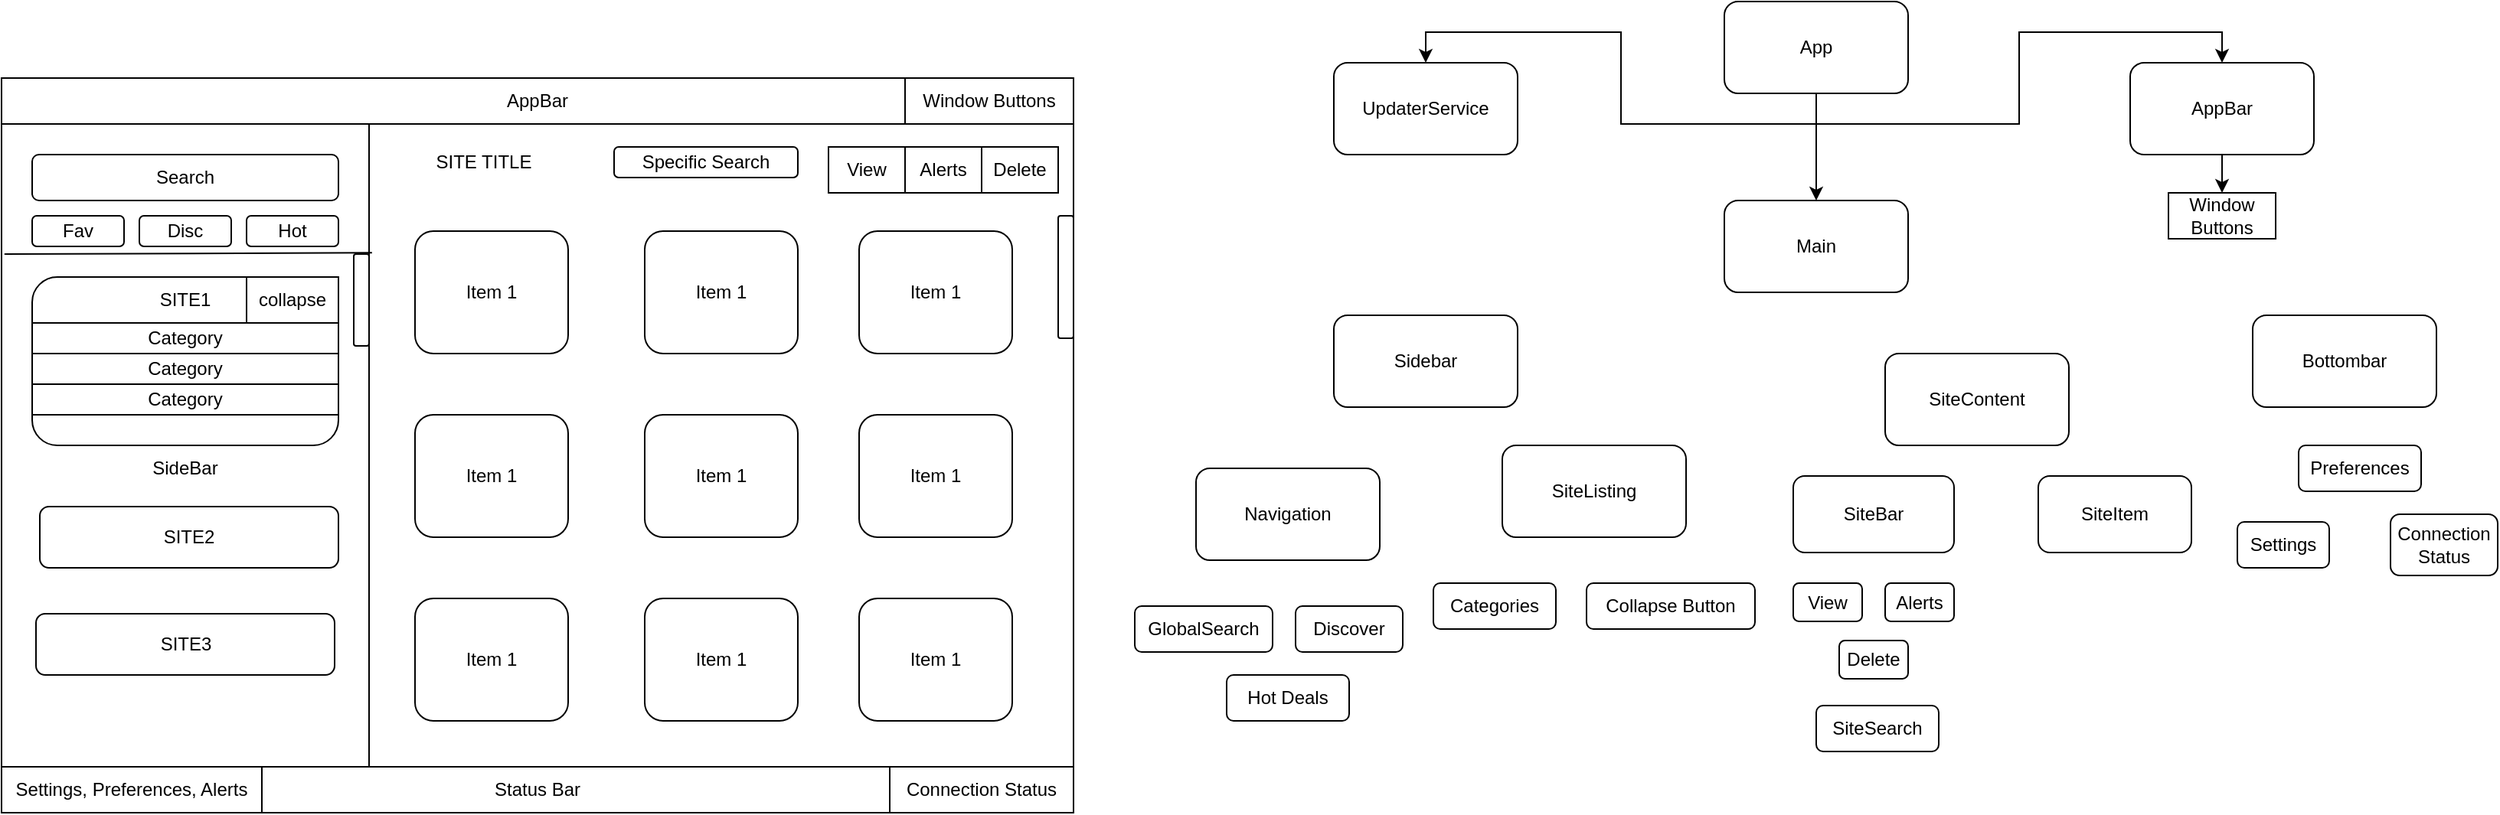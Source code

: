 <mxfile version="22.1.16" type="device">
  <diagram name="Page-1" id="v18tvHnyQJ_qmd5D9kjE">
    <mxGraphModel dx="2643" dy="993" grid="1" gridSize="10" guides="1" tooltips="1" connect="1" arrows="1" fold="1" page="1" pageScale="1" pageWidth="850" pageHeight="1100" math="0" shadow="0">
      <root>
        <mxCell id="0" />
        <mxCell id="1" parent="0" />
        <mxCell id="6Uo9UJvKmL5SEImMkwvo-5" style="edgeStyle=orthogonalEdgeStyle;rounded=0;orthogonalLoop=1;jettySize=auto;html=1;exitX=0.5;exitY=1;exitDx=0;exitDy=0;entryX=0.5;entryY=0;entryDx=0;entryDy=0;" edge="1" parent="1" source="6Uo9UJvKmL5SEImMkwvo-1" target="6Uo9UJvKmL5SEImMkwvo-2">
          <mxGeometry relative="1" as="geometry" />
        </mxCell>
        <mxCell id="6Uo9UJvKmL5SEImMkwvo-6" style="edgeStyle=orthogonalEdgeStyle;rounded=0;orthogonalLoop=1;jettySize=auto;html=1;exitX=0.5;exitY=1;exitDx=0;exitDy=0;entryX=0.5;entryY=0;entryDx=0;entryDy=0;" edge="1" parent="1" source="6Uo9UJvKmL5SEImMkwvo-1" target="6Uo9UJvKmL5SEImMkwvo-3">
          <mxGeometry relative="1" as="geometry" />
        </mxCell>
        <mxCell id="6Uo9UJvKmL5SEImMkwvo-8" style="edgeStyle=orthogonalEdgeStyle;rounded=0;orthogonalLoop=1;jettySize=auto;html=1;exitX=0.5;exitY=1;exitDx=0;exitDy=0;entryX=0.5;entryY=0;entryDx=0;entryDy=0;" edge="1" parent="1" source="6Uo9UJvKmL5SEImMkwvo-1" target="6Uo9UJvKmL5SEImMkwvo-7">
          <mxGeometry relative="1" as="geometry" />
        </mxCell>
        <mxCell id="6Uo9UJvKmL5SEImMkwvo-1" value="App" style="rounded=1;whiteSpace=wrap;html=1;" vertex="1" parent="1">
          <mxGeometry x="365" y="90" width="120" height="60" as="geometry" />
        </mxCell>
        <mxCell id="6Uo9UJvKmL5SEImMkwvo-57" style="edgeStyle=orthogonalEdgeStyle;rounded=0;orthogonalLoop=1;jettySize=auto;html=1;exitX=0.5;exitY=1;exitDx=0;exitDy=0;entryX=0.5;entryY=0;entryDx=0;entryDy=0;" edge="1" parent="1" source="6Uo9UJvKmL5SEImMkwvo-2" target="6Uo9UJvKmL5SEImMkwvo-56">
          <mxGeometry relative="1" as="geometry" />
        </mxCell>
        <mxCell id="6Uo9UJvKmL5SEImMkwvo-2" value="AppBar" style="rounded=1;whiteSpace=wrap;html=1;" vertex="1" parent="1">
          <mxGeometry x="630" y="130" width="120" height="60" as="geometry" />
        </mxCell>
        <mxCell id="6Uo9UJvKmL5SEImMkwvo-3" value="&lt;div&gt;Main&lt;/div&gt;" style="rounded=1;whiteSpace=wrap;html=1;" vertex="1" parent="1">
          <mxGeometry x="365" y="220" width="120" height="60" as="geometry" />
        </mxCell>
        <mxCell id="6Uo9UJvKmL5SEImMkwvo-7" value="UpdaterService" style="rounded=1;whiteSpace=wrap;html=1;" vertex="1" parent="1">
          <mxGeometry x="110" y="130" width="120" height="60" as="geometry" />
        </mxCell>
        <mxCell id="6Uo9UJvKmL5SEImMkwvo-12" value="" style="rounded=0;whiteSpace=wrap;html=1;" vertex="1" parent="1">
          <mxGeometry x="-760" y="140" width="700" height="480" as="geometry" />
        </mxCell>
        <mxCell id="6Uo9UJvKmL5SEImMkwvo-15" value="&lt;div&gt;AppBar&lt;/div&gt;" style="rounded=0;whiteSpace=wrap;html=1;" vertex="1" parent="1">
          <mxGeometry x="-760" y="140" width="700" height="30" as="geometry" />
        </mxCell>
        <mxCell id="6Uo9UJvKmL5SEImMkwvo-16" value="Window Buttons" style="rounded=0;whiteSpace=wrap;html=1;" vertex="1" parent="1">
          <mxGeometry x="-170" y="140" width="110" height="30" as="geometry" />
        </mxCell>
        <mxCell id="6Uo9UJvKmL5SEImMkwvo-18" value="SideBar" style="rounded=0;whiteSpace=wrap;html=1;" vertex="1" parent="1">
          <mxGeometry x="-760" y="170" width="240" height="450" as="geometry" />
        </mxCell>
        <mxCell id="6Uo9UJvKmL5SEImMkwvo-19" value="Search" style="rounded=1;whiteSpace=wrap;html=1;" vertex="1" parent="1">
          <mxGeometry x="-740" y="190" width="200" height="30" as="geometry" />
        </mxCell>
        <mxCell id="6Uo9UJvKmL5SEImMkwvo-21" value="Status Bar" style="rounded=0;whiteSpace=wrap;html=1;" vertex="1" parent="1">
          <mxGeometry x="-760" y="590" width="700" height="30" as="geometry" />
        </mxCell>
        <mxCell id="6Uo9UJvKmL5SEImMkwvo-22" value="Settings, Preferences, Alerts" style="rounded=0;whiteSpace=wrap;html=1;" vertex="1" parent="1">
          <mxGeometry x="-760" y="590" width="170" height="30" as="geometry" />
        </mxCell>
        <mxCell id="6Uo9UJvKmL5SEImMkwvo-23" value="Connection Status" style="rounded=0;whiteSpace=wrap;html=1;" vertex="1" parent="1">
          <mxGeometry x="-180" y="590" width="120" height="30" as="geometry" />
        </mxCell>
        <mxCell id="6Uo9UJvKmL5SEImMkwvo-24" value="Fav" style="rounded=1;whiteSpace=wrap;html=1;" vertex="1" parent="1">
          <mxGeometry x="-740" y="230" width="60" height="20" as="geometry" />
        </mxCell>
        <mxCell id="6Uo9UJvKmL5SEImMkwvo-25" value="Disc" style="rounded=1;whiteSpace=wrap;html=1;" vertex="1" parent="1">
          <mxGeometry x="-670" y="230" width="60" height="20" as="geometry" />
        </mxCell>
        <mxCell id="6Uo9UJvKmL5SEImMkwvo-27" value="Hot" style="rounded=1;whiteSpace=wrap;html=1;" vertex="1" parent="1">
          <mxGeometry x="-600" y="230" width="60" height="20" as="geometry" />
        </mxCell>
        <mxCell id="6Uo9UJvKmL5SEImMkwvo-28" value="" style="rounded=1;whiteSpace=wrap;html=1;" vertex="1" parent="1">
          <mxGeometry x="-740" y="270" width="200" height="110" as="geometry" />
        </mxCell>
        <mxCell id="6Uo9UJvKmL5SEImMkwvo-29" value="SITE1" style="text;html=1;strokeColor=none;fillColor=none;align=center;verticalAlign=middle;whiteSpace=wrap;rounded=0;" vertex="1" parent="1">
          <mxGeometry x="-725" y="270" width="170" height="30" as="geometry" />
        </mxCell>
        <mxCell id="6Uo9UJvKmL5SEImMkwvo-30" value="Category" style="rounded=0;whiteSpace=wrap;html=1;" vertex="1" parent="1">
          <mxGeometry x="-740" y="300" width="200" height="20" as="geometry" />
        </mxCell>
        <mxCell id="6Uo9UJvKmL5SEImMkwvo-31" value="Category" style="rounded=0;whiteSpace=wrap;html=1;" vertex="1" parent="1">
          <mxGeometry x="-740" y="320" width="200" height="20" as="geometry" />
        </mxCell>
        <mxCell id="6Uo9UJvKmL5SEImMkwvo-32" value="Category" style="rounded=0;whiteSpace=wrap;html=1;" vertex="1" parent="1">
          <mxGeometry x="-740" y="340" width="200" height="20" as="geometry" />
        </mxCell>
        <mxCell id="6Uo9UJvKmL5SEImMkwvo-33" value="collapse" style="rounded=0;whiteSpace=wrap;html=1;" vertex="1" parent="1">
          <mxGeometry x="-600" y="270" width="60" height="30" as="geometry" />
        </mxCell>
        <mxCell id="6Uo9UJvKmL5SEImMkwvo-34" value="SITE3" style="rounded=1;whiteSpace=wrap;html=1;" vertex="1" parent="1">
          <mxGeometry x="-737.5" y="490" width="195" height="40" as="geometry" />
        </mxCell>
        <mxCell id="6Uo9UJvKmL5SEImMkwvo-36" value="SITE2" style="rounded=1;whiteSpace=wrap;html=1;" vertex="1" parent="1">
          <mxGeometry x="-735" y="420" width="195" height="40" as="geometry" />
        </mxCell>
        <mxCell id="6Uo9UJvKmL5SEImMkwvo-37" value="" style="rounded=1;whiteSpace=wrap;html=1;" vertex="1" parent="1">
          <mxGeometry x="-530" y="255" width="10" height="60" as="geometry" />
        </mxCell>
        <mxCell id="6Uo9UJvKmL5SEImMkwvo-38" value="" style="endArrow=none;html=1;rounded=0;entryX=0.008;entryY=0.189;entryDx=0;entryDy=0;entryPerimeter=0;exitX=1.008;exitY=0.187;exitDx=0;exitDy=0;exitPerimeter=0;" edge="1" parent="1" source="6Uo9UJvKmL5SEImMkwvo-18" target="6Uo9UJvKmL5SEImMkwvo-18">
          <mxGeometry width="50" height="50" relative="1" as="geometry">
            <mxPoint x="-840" y="255" as="sourcePoint" />
            <mxPoint x="-210" y="320" as="targetPoint" />
          </mxGeometry>
        </mxCell>
        <mxCell id="6Uo9UJvKmL5SEImMkwvo-41" value="SITE TITLE" style="text;html=1;strokeColor=none;fillColor=none;align=center;verticalAlign=middle;whiteSpace=wrap;rounded=0;" vertex="1" parent="1">
          <mxGeometry x="-510" y="180" width="130" height="30" as="geometry" />
        </mxCell>
        <mxCell id="6Uo9UJvKmL5SEImMkwvo-42" value="Alerts" style="rounded=0;whiteSpace=wrap;html=1;" vertex="1" parent="1">
          <mxGeometry x="-170" y="185" width="50" height="30" as="geometry" />
        </mxCell>
        <mxCell id="6Uo9UJvKmL5SEImMkwvo-43" value="Delete" style="rounded=0;whiteSpace=wrap;html=1;" vertex="1" parent="1">
          <mxGeometry x="-120" y="185" width="50" height="30" as="geometry" />
        </mxCell>
        <mxCell id="6Uo9UJvKmL5SEImMkwvo-44" value="Specific Search" style="rounded=1;whiteSpace=wrap;html=1;" vertex="1" parent="1">
          <mxGeometry x="-360" y="185" width="120" height="20" as="geometry" />
        </mxCell>
        <mxCell id="6Uo9UJvKmL5SEImMkwvo-45" value="View" style="rounded=0;whiteSpace=wrap;html=1;" vertex="1" parent="1">
          <mxGeometry x="-220" y="185" width="50" height="30" as="geometry" />
        </mxCell>
        <mxCell id="6Uo9UJvKmL5SEImMkwvo-46" value="Item 1" style="rounded=1;whiteSpace=wrap;html=1;" vertex="1" parent="1">
          <mxGeometry x="-490" y="240" width="100" height="80" as="geometry" />
        </mxCell>
        <mxCell id="6Uo9UJvKmL5SEImMkwvo-47" value="Item 1" style="rounded=1;whiteSpace=wrap;html=1;" vertex="1" parent="1">
          <mxGeometry x="-340" y="240" width="100" height="80" as="geometry" />
        </mxCell>
        <mxCell id="6Uo9UJvKmL5SEImMkwvo-48" value="Item 1" style="rounded=1;whiteSpace=wrap;html=1;" vertex="1" parent="1">
          <mxGeometry x="-200" y="240" width="100" height="80" as="geometry" />
        </mxCell>
        <mxCell id="6Uo9UJvKmL5SEImMkwvo-49" value="Item 1" style="rounded=1;whiteSpace=wrap;html=1;" vertex="1" parent="1">
          <mxGeometry x="-490" y="360" width="100" height="80" as="geometry" />
        </mxCell>
        <mxCell id="6Uo9UJvKmL5SEImMkwvo-50" value="Item 1" style="rounded=1;whiteSpace=wrap;html=1;" vertex="1" parent="1">
          <mxGeometry x="-340" y="360" width="100" height="80" as="geometry" />
        </mxCell>
        <mxCell id="6Uo9UJvKmL5SEImMkwvo-51" value="Item 1" style="rounded=1;whiteSpace=wrap;html=1;" vertex="1" parent="1">
          <mxGeometry x="-200" y="360" width="100" height="80" as="geometry" />
        </mxCell>
        <mxCell id="6Uo9UJvKmL5SEImMkwvo-52" value="Item 1" style="rounded=1;whiteSpace=wrap;html=1;" vertex="1" parent="1">
          <mxGeometry x="-490" y="480" width="100" height="80" as="geometry" />
        </mxCell>
        <mxCell id="6Uo9UJvKmL5SEImMkwvo-53" value="Item 1" style="rounded=1;whiteSpace=wrap;html=1;" vertex="1" parent="1">
          <mxGeometry x="-340" y="480" width="100" height="80" as="geometry" />
        </mxCell>
        <mxCell id="6Uo9UJvKmL5SEImMkwvo-54" value="Item 1" style="rounded=1;whiteSpace=wrap;html=1;" vertex="1" parent="1">
          <mxGeometry x="-200" y="480" width="100" height="80" as="geometry" />
        </mxCell>
        <mxCell id="6Uo9UJvKmL5SEImMkwvo-55" value="" style="rounded=1;whiteSpace=wrap;html=1;" vertex="1" parent="1">
          <mxGeometry x="-70" y="230" width="10" height="80" as="geometry" />
        </mxCell>
        <mxCell id="6Uo9UJvKmL5SEImMkwvo-56" value="Window Buttons" style="rounded=0;whiteSpace=wrap;html=1;" vertex="1" parent="1">
          <mxGeometry x="655" y="215" width="70" height="30" as="geometry" />
        </mxCell>
        <mxCell id="6Uo9UJvKmL5SEImMkwvo-58" value="Sidebar" style="rounded=1;whiteSpace=wrap;html=1;" vertex="1" parent="1">
          <mxGeometry x="110" y="295" width="120" height="60" as="geometry" />
        </mxCell>
        <mxCell id="6Uo9UJvKmL5SEImMkwvo-59" value="Bottombar" style="rounded=1;whiteSpace=wrap;html=1;" vertex="1" parent="1">
          <mxGeometry x="710" y="295" width="120" height="60" as="geometry" />
        </mxCell>
        <mxCell id="6Uo9UJvKmL5SEImMkwvo-60" value="Connection Status" style="rounded=1;whiteSpace=wrap;html=1;" vertex="1" parent="1">
          <mxGeometry x="800" y="425" width="70" height="40" as="geometry" />
        </mxCell>
        <mxCell id="6Uo9UJvKmL5SEImMkwvo-61" value="Settings" style="rounded=1;whiteSpace=wrap;html=1;" vertex="1" parent="1">
          <mxGeometry x="700" y="430" width="60" height="30" as="geometry" />
        </mxCell>
        <mxCell id="6Uo9UJvKmL5SEImMkwvo-62" value="Preferences" style="rounded=1;whiteSpace=wrap;html=1;" vertex="1" parent="1">
          <mxGeometry x="740" y="380" width="80" height="30" as="geometry" />
        </mxCell>
        <mxCell id="6Uo9UJvKmL5SEImMkwvo-66" value="Navigation" style="rounded=1;whiteSpace=wrap;html=1;" vertex="1" parent="1">
          <mxGeometry x="20" y="395" width="120" height="60" as="geometry" />
        </mxCell>
        <mxCell id="6Uo9UJvKmL5SEImMkwvo-68" value="SiteListing" style="rounded=1;whiteSpace=wrap;html=1;" vertex="1" parent="1">
          <mxGeometry x="220" y="380" width="120" height="60" as="geometry" />
        </mxCell>
        <mxCell id="6Uo9UJvKmL5SEImMkwvo-71" value="GlobalSearch" style="rounded=1;whiteSpace=wrap;html=1;" vertex="1" parent="1">
          <mxGeometry x="-20" y="485" width="90" height="30" as="geometry" />
        </mxCell>
        <mxCell id="6Uo9UJvKmL5SEImMkwvo-72" value="Discover" style="rounded=1;whiteSpace=wrap;html=1;" vertex="1" parent="1">
          <mxGeometry x="85" y="485" width="70" height="30" as="geometry" />
        </mxCell>
        <mxCell id="6Uo9UJvKmL5SEImMkwvo-73" value="Hot Deals" style="rounded=1;whiteSpace=wrap;html=1;" vertex="1" parent="1">
          <mxGeometry x="40" y="530" width="80" height="30" as="geometry" />
        </mxCell>
        <mxCell id="6Uo9UJvKmL5SEImMkwvo-79" value="Categories" style="rounded=1;whiteSpace=wrap;html=1;" vertex="1" parent="1">
          <mxGeometry x="175" y="470" width="80" height="30" as="geometry" />
        </mxCell>
        <mxCell id="6Uo9UJvKmL5SEImMkwvo-80" value="Collapse Button" style="rounded=1;whiteSpace=wrap;html=1;" vertex="1" parent="1">
          <mxGeometry x="275" y="470" width="110" height="30" as="geometry" />
        </mxCell>
        <mxCell id="6Uo9UJvKmL5SEImMkwvo-81" value="&lt;div&gt;SiteContent&lt;/div&gt;" style="rounded=1;whiteSpace=wrap;html=1;" vertex="1" parent="1">
          <mxGeometry x="470" y="320" width="120" height="60" as="geometry" />
        </mxCell>
        <mxCell id="6Uo9UJvKmL5SEImMkwvo-82" value="SiteBar" style="rounded=1;whiteSpace=wrap;html=1;" vertex="1" parent="1">
          <mxGeometry x="410" y="400" width="105" height="50" as="geometry" />
        </mxCell>
        <mxCell id="6Uo9UJvKmL5SEImMkwvo-83" value="SiteItem" style="rounded=1;whiteSpace=wrap;html=1;" vertex="1" parent="1">
          <mxGeometry x="570" y="400" width="100" height="50" as="geometry" />
        </mxCell>
        <mxCell id="6Uo9UJvKmL5SEImMkwvo-84" value="View" style="rounded=1;whiteSpace=wrap;html=1;" vertex="1" parent="1">
          <mxGeometry x="410" y="470" width="45" height="25" as="geometry" />
        </mxCell>
        <mxCell id="6Uo9UJvKmL5SEImMkwvo-85" value="Alerts" style="rounded=1;whiteSpace=wrap;html=1;" vertex="1" parent="1">
          <mxGeometry x="470" y="470" width="45" height="25" as="geometry" />
        </mxCell>
        <mxCell id="6Uo9UJvKmL5SEImMkwvo-86" value="Delete" style="rounded=1;whiteSpace=wrap;html=1;" vertex="1" parent="1">
          <mxGeometry x="440" y="507.5" width="45" height="25" as="geometry" />
        </mxCell>
        <mxCell id="6Uo9UJvKmL5SEImMkwvo-88" value="SiteSearch" style="rounded=1;whiteSpace=wrap;html=1;" vertex="1" parent="1">
          <mxGeometry x="425" y="550" width="80" height="30" as="geometry" />
        </mxCell>
      </root>
    </mxGraphModel>
  </diagram>
</mxfile>
